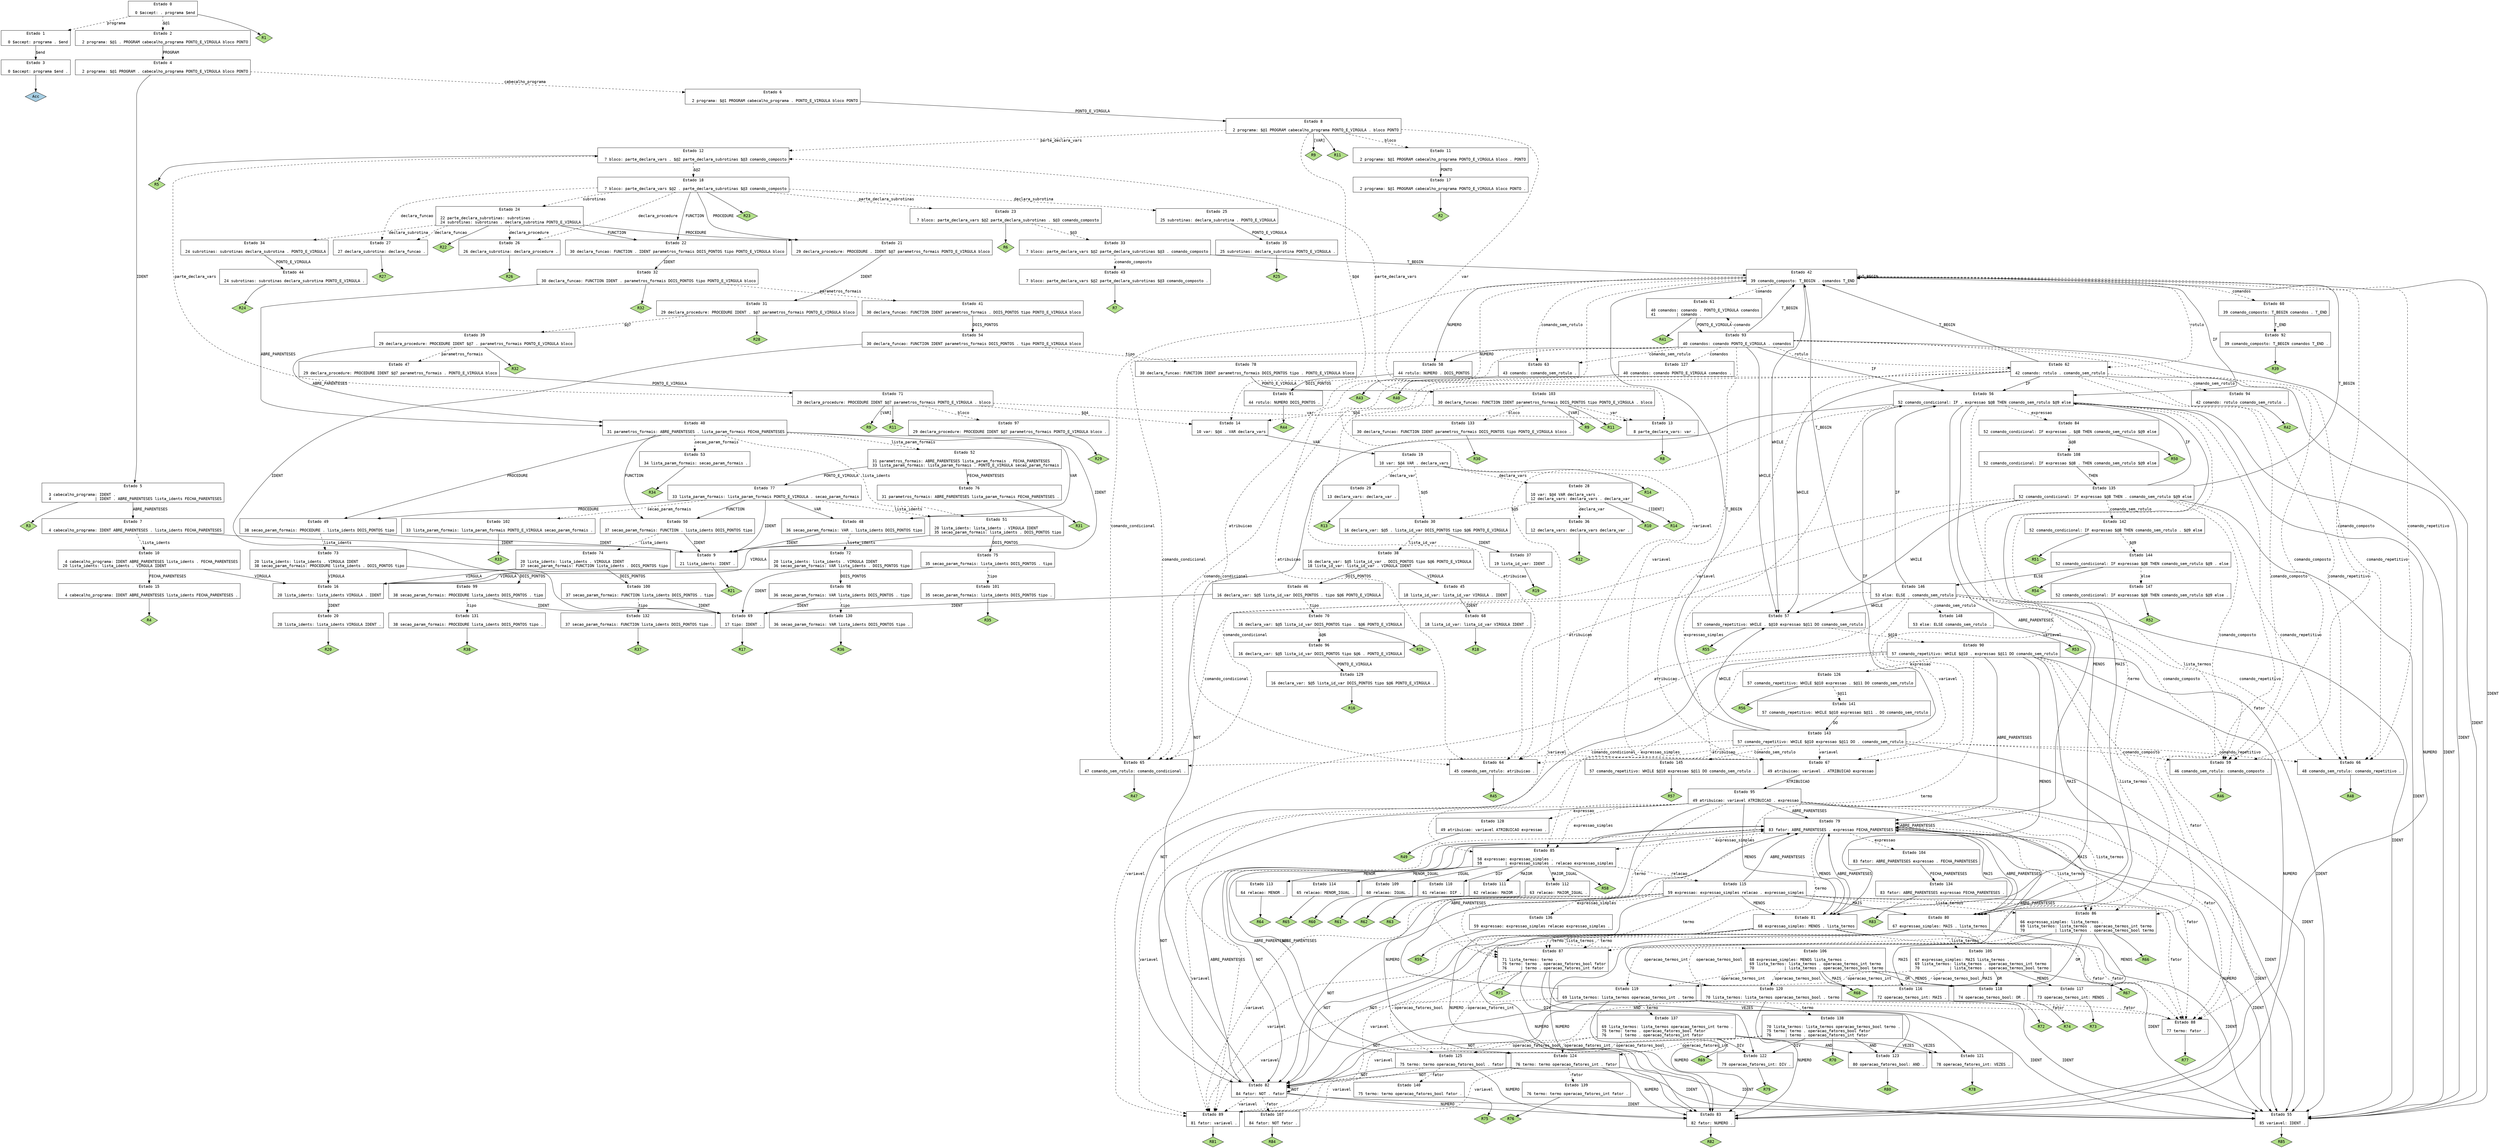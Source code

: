 // Gerado por GNU Bison 3.5.1.
// Relate erros para <bug-bison@gnu.org>.
// Site: <https://www.gnu.org/software/bison/>.

digraph "compilador.y"
{
  node [fontname = courier, shape = box, colorscheme = paired6]
  edge [fontname = courier]

  0 [label="Estado 0\n\l  0 $accept: . programa $end\l"]
  0 -> 1 [style=dashed label="programa"]
  0 -> 2 [style=dashed label="$@1"]
  0 -> "0R1" [style=solid]
 "0R1" [label="R1", fillcolor=3, shape=diamond, style=filled]
  1 [label="Estado 1\n\l  0 $accept: programa . $end\l"]
  1 -> 3 [style=solid label="$end"]
  2 [label="Estado 2\n\l  2 programa: $@1 . PROGRAM cabecalho_programa PONTO_E_VIRGULA bloco PONTO\l"]
  2 -> 4 [style=solid label="PROGRAM"]
  3 [label="Estado 3\n\l  0 $accept: programa $end .\l"]
  3 -> "3R0" [style=solid]
 "3R0" [label="Acc", fillcolor=1, shape=diamond, style=filled]
  4 [label="Estado 4\n\l  2 programa: $@1 PROGRAM . cabecalho_programa PONTO_E_VIRGULA bloco PONTO\l"]
  4 -> 5 [style=solid label="IDENT"]
  4 -> 6 [style=dashed label="cabecalho_programa"]
  5 [label="Estado 5\n\l  3 cabecalho_programa: IDENT .\l  4                   | IDENT . ABRE_PARENTESES lista_idents FECHA_PARENTESES\l"]
  5 -> 7 [style=solid label="ABRE_PARENTESES"]
  5 -> "5R3" [style=solid]
 "5R3" [label="R3", fillcolor=3, shape=diamond, style=filled]
  6 [label="Estado 6\n\l  2 programa: $@1 PROGRAM cabecalho_programa . PONTO_E_VIRGULA bloco PONTO\l"]
  6 -> 8 [style=solid label="PONTO_E_VIRGULA"]
  7 [label="Estado 7\n\l  4 cabecalho_programa: IDENT ABRE_PARENTESES . lista_idents FECHA_PARENTESES\l"]
  7 -> 9 [style=solid label="IDENT"]
  7 -> 10 [style=dashed label="lista_idents"]
  8 [label="Estado 8\n\l  2 programa: $@1 PROGRAM cabecalho_programa PONTO_E_VIRGULA . bloco PONTO\l"]
  8 -> 11 [style=dashed label="bloco"]
  8 -> 12 [style=dashed label="parte_declara_vars"]
  8 -> 13 [style=dashed label="var"]
  8 -> 14 [style=dashed label="$@4"]
  8 -> "8R9" [label="[VAR]", style=solid]
 "8R9" [label="R9", fillcolor=3, shape=diamond, style=filled]
  8 -> "8R11" [style=solid]
 "8R11" [label="R11", fillcolor=3, shape=diamond, style=filled]
  9 [label="Estado 9\n\l 21 lista_idents: IDENT .\l"]
  9 -> "9R21" [style=solid]
 "9R21" [label="R21", fillcolor=3, shape=diamond, style=filled]
  10 [label="Estado 10\n\l  4 cabecalho_programa: IDENT ABRE_PARENTESES lista_idents . FECHA_PARENTESES\l 20 lista_idents: lista_idents . VIRGULA IDENT\l"]
  10 -> 15 [style=solid label="FECHA_PARENTESES"]
  10 -> 16 [style=solid label="VIRGULA"]
  11 [label="Estado 11\n\l  2 programa: $@1 PROGRAM cabecalho_programa PONTO_E_VIRGULA bloco . PONTO\l"]
  11 -> 17 [style=solid label="PONTO"]
  12 [label="Estado 12\n\l  7 bloco: parte_declara_vars . $@2 parte_declara_subrotinas $@3 comando_composto\l"]
  12 -> 18 [style=dashed label="$@2"]
  12 -> "12R5" [style=solid]
 "12R5" [label="R5", fillcolor=3, shape=diamond, style=filled]
  13 [label="Estado 13\n\l  8 parte_declara_vars: var .\l"]
  13 -> "13R8" [style=solid]
 "13R8" [label="R8", fillcolor=3, shape=diamond, style=filled]
  14 [label="Estado 14\n\l 10 var: $@4 . VAR declara_vars\l"]
  14 -> 19 [style=solid label="VAR"]
  15 [label="Estado 15\n\l  4 cabecalho_programa: IDENT ABRE_PARENTESES lista_idents FECHA_PARENTESES .\l"]
  15 -> "15R4" [style=solid]
 "15R4" [label="R4", fillcolor=3, shape=diamond, style=filled]
  16 [label="Estado 16\n\l 20 lista_idents: lista_idents VIRGULA . IDENT\l"]
  16 -> 20 [style=solid label="IDENT"]
  17 [label="Estado 17\n\l  2 programa: $@1 PROGRAM cabecalho_programa PONTO_E_VIRGULA bloco PONTO .\l"]
  17 -> "17R2" [style=solid]
 "17R2" [label="R2", fillcolor=3, shape=diamond, style=filled]
  18 [label="Estado 18\n\l  7 bloco: parte_declara_vars $@2 . parte_declara_subrotinas $@3 comando_composto\l"]
  18 -> 21 [style=solid label="PROCEDURE"]
  18 -> 22 [style=solid label="FUNCTION"]
  18 -> 23 [style=dashed label="parte_declara_subrotinas"]
  18 -> 24 [style=dashed label="subrotinas"]
  18 -> 25 [style=dashed label="declara_subrotina"]
  18 -> 26 [style=dashed label="declara_procedure"]
  18 -> 27 [style=dashed label="declara_funcao"]
  18 -> "18R23" [style=solid]
 "18R23" [label="R23", fillcolor=3, shape=diamond, style=filled]
  19 [label="Estado 19\n\l 10 var: $@4 VAR . declara_vars\l"]
  19 -> 28 [style=dashed label="declara_vars"]
  19 -> 29 [style=dashed label="declara_var"]
  19 -> 30 [style=dashed label="$@5"]
  19 -> "19R14" [style=solid]
 "19R14" [label="R14", fillcolor=3, shape=diamond, style=filled]
  20 [label="Estado 20\n\l 20 lista_idents: lista_idents VIRGULA IDENT .\l"]
  20 -> "20R20" [style=solid]
 "20R20" [label="R20", fillcolor=3, shape=diamond, style=filled]
  21 [label="Estado 21\n\l 29 declara_procedure: PROCEDURE . IDENT $@7 parametros_formais PONTO_E_VIRGULA bloco\l"]
  21 -> 31 [style=solid label="IDENT"]
  22 [label="Estado 22\n\l 30 declara_funcao: FUNCTION . IDENT parametros_formais DOIS_PONTOS tipo PONTO_E_VIRGULA bloco\l"]
  22 -> 32 [style=solid label="IDENT"]
  23 [label="Estado 23\n\l  7 bloco: parte_declara_vars $@2 parte_declara_subrotinas . $@3 comando_composto\l"]
  23 -> 33 [style=dashed label="$@3"]
  23 -> "23R6" [style=solid]
 "23R6" [label="R6", fillcolor=3, shape=diamond, style=filled]
  24 [label="Estado 24\n\l 22 parte_declara_subrotinas: subrotinas .\l 24 subrotinas: subrotinas . declara_subrotina PONTO_E_VIRGULA\l"]
  24 -> 21 [style=solid label="PROCEDURE"]
  24 -> 22 [style=solid label="FUNCTION"]
  24 -> 34 [style=dashed label="declara_subrotina"]
  24 -> 26 [style=dashed label="declara_procedure"]
  24 -> 27 [style=dashed label="declara_funcao"]
  24 -> "24R22" [style=solid]
 "24R22" [label="R22", fillcolor=3, shape=diamond, style=filled]
  25 [label="Estado 25\n\l 25 subrotinas: declara_subrotina . PONTO_E_VIRGULA\l"]
  25 -> 35 [style=solid label="PONTO_E_VIRGULA"]
  26 [label="Estado 26\n\l 26 declara_subrotina: declara_procedure .\l"]
  26 -> "26R26" [style=solid]
 "26R26" [label="R26", fillcolor=3, shape=diamond, style=filled]
  27 [label="Estado 27\n\l 27 declara_subrotina: declara_funcao .\l"]
  27 -> "27R27" [style=solid]
 "27R27" [label="R27", fillcolor=3, shape=diamond, style=filled]
  28 [label="Estado 28\n\l 10 var: $@4 VAR declara_vars .\l 12 declara_vars: declara_vars . declara_var\l"]
  28 -> 36 [style=dashed label="declara_var"]
  28 -> 30 [style=dashed label="$@5"]
  28 -> "28R10" [style=solid]
 "28R10" [label="R10", fillcolor=3, shape=diamond, style=filled]
  28 -> "28R14" [label="[IDENT]", style=solid]
 "28R14" [label="R14", fillcolor=3, shape=diamond, style=filled]
  29 [label="Estado 29\n\l 13 declara_vars: declara_var .\l"]
  29 -> "29R13" [style=solid]
 "29R13" [label="R13", fillcolor=3, shape=diamond, style=filled]
  30 [label="Estado 30\n\l 16 declara_var: $@5 . lista_id_var DOIS_PONTOS tipo $@6 PONTO_E_VIRGULA\l"]
  30 -> 37 [style=solid label="IDENT"]
  30 -> 38 [style=dashed label="lista_id_var"]
  31 [label="Estado 31\n\l 29 declara_procedure: PROCEDURE IDENT . $@7 parametros_formais PONTO_E_VIRGULA bloco\l"]
  31 -> 39 [style=dashed label="$@7"]
  31 -> "31R28" [style=solid]
 "31R28" [label="R28", fillcolor=3, shape=diamond, style=filled]
  32 [label="Estado 32\n\l 30 declara_funcao: FUNCTION IDENT . parametros_formais DOIS_PONTOS tipo PONTO_E_VIRGULA bloco\l"]
  32 -> 40 [style=solid label="ABRE_PARENTESES"]
  32 -> 41 [style=dashed label="parametros_formais"]
  32 -> "32R32" [style=solid]
 "32R32" [label="R32", fillcolor=3, shape=diamond, style=filled]
  33 [label="Estado 33\n\l  7 bloco: parte_declara_vars $@2 parte_declara_subrotinas $@3 . comando_composto\l"]
  33 -> 42 [style=solid label="T_BEGIN"]
  33 -> 43 [style=dashed label="comando_composto"]
  34 [label="Estado 34\n\l 24 subrotinas: subrotinas declara_subrotina . PONTO_E_VIRGULA\l"]
  34 -> 44 [style=solid label="PONTO_E_VIRGULA"]
  35 [label="Estado 35\n\l 25 subrotinas: declara_subrotina PONTO_E_VIRGULA .\l"]
  35 -> "35R25" [style=solid]
 "35R25" [label="R25", fillcolor=3, shape=diamond, style=filled]
  36 [label="Estado 36\n\l 12 declara_vars: declara_vars declara_var .\l"]
  36 -> "36R12" [style=solid]
 "36R12" [label="R12", fillcolor=3, shape=diamond, style=filled]
  37 [label="Estado 37\n\l 19 lista_id_var: IDENT .\l"]
  37 -> "37R19" [style=solid]
 "37R19" [label="R19", fillcolor=3, shape=diamond, style=filled]
  38 [label="Estado 38\n\l 16 declara_var: $@5 lista_id_var . DOIS_PONTOS tipo $@6 PONTO_E_VIRGULA\l 18 lista_id_var: lista_id_var . VIRGULA IDENT\l"]
  38 -> 45 [style=solid label="VIRGULA"]
  38 -> 46 [style=solid label="DOIS_PONTOS"]
  39 [label="Estado 39\n\l 29 declara_procedure: PROCEDURE IDENT $@7 . parametros_formais PONTO_E_VIRGULA bloco\l"]
  39 -> 40 [style=solid label="ABRE_PARENTESES"]
  39 -> 47 [style=dashed label="parametros_formais"]
  39 -> "39R32" [style=solid]
 "39R32" [label="R32", fillcolor=3, shape=diamond, style=filled]
  40 [label="Estado 40\n\l 31 parametros_formais: ABRE_PARENTESES . lista_param_formais FECHA_PARENTESES\l"]
  40 -> 48 [style=solid label="VAR"]
  40 -> 9 [style=solid label="IDENT"]
  40 -> 49 [style=solid label="PROCEDURE"]
  40 -> 50 [style=solid label="FUNCTION"]
  40 -> 51 [style=dashed label="lista_idents"]
  40 -> 52 [style=dashed label="lista_param_formais"]
  40 -> 53 [style=dashed label="secao_param_formais"]
  41 [label="Estado 41\n\l 30 declara_funcao: FUNCTION IDENT parametros_formais . DOIS_PONTOS tipo PONTO_E_VIRGULA bloco\l"]
  41 -> 54 [style=solid label="DOIS_PONTOS"]
  42 [label="Estado 42\n\l 39 comando_composto: T_BEGIN . comandos T_END\l"]
  42 -> 42 [style=solid label="T_BEGIN"]
  42 -> 55 [style=solid label="IDENT"]
  42 -> 56 [style=solid label="IF"]
  42 -> 57 [style=solid label="WHILE"]
  42 -> 58 [style=solid label="NUMERO"]
  42 -> 59 [style=dashed label="comando_composto"]
  42 -> 60 [style=dashed label="comandos"]
  42 -> 61 [style=dashed label="comando"]
  42 -> 62 [style=dashed label="rotulo"]
  42 -> 63 [style=dashed label="comando_sem_rotulo"]
  42 -> 64 [style=dashed label="atribuicao"]
  42 -> 65 [style=dashed label="comando_condicional"]
  42 -> 66 [style=dashed label="comando_repetitivo"]
  42 -> 67 [style=dashed label="variavel"]
  43 [label="Estado 43\n\l  7 bloco: parte_declara_vars $@2 parte_declara_subrotinas $@3 comando_composto .\l"]
  43 -> "43R7" [style=solid]
 "43R7" [label="R7", fillcolor=3, shape=diamond, style=filled]
  44 [label="Estado 44\n\l 24 subrotinas: subrotinas declara_subrotina PONTO_E_VIRGULA .\l"]
  44 -> "44R24" [style=solid]
 "44R24" [label="R24", fillcolor=3, shape=diamond, style=filled]
  45 [label="Estado 45\n\l 18 lista_id_var: lista_id_var VIRGULA . IDENT\l"]
  45 -> 68 [style=solid label="IDENT"]
  46 [label="Estado 46\n\l 16 declara_var: $@5 lista_id_var DOIS_PONTOS . tipo $@6 PONTO_E_VIRGULA\l"]
  46 -> 69 [style=solid label="IDENT"]
  46 -> 70 [style=dashed label="tipo"]
  47 [label="Estado 47\n\l 29 declara_procedure: PROCEDURE IDENT $@7 parametros_formais . PONTO_E_VIRGULA bloco\l"]
  47 -> 71 [style=solid label="PONTO_E_VIRGULA"]
  48 [label="Estado 48\n\l 36 secao_param_formais: VAR . lista_idents DOIS_PONTOS tipo\l"]
  48 -> 9 [style=solid label="IDENT"]
  48 -> 72 [style=dashed label="lista_idents"]
  49 [label="Estado 49\n\l 38 secao_param_formais: PROCEDURE . lista_idents DOIS_PONTOS tipo\l"]
  49 -> 9 [style=solid label="IDENT"]
  49 -> 73 [style=dashed label="lista_idents"]
  50 [label="Estado 50\n\l 37 secao_param_formais: FUNCTION . lista_idents DOIS_PONTOS tipo\l"]
  50 -> 9 [style=solid label="IDENT"]
  50 -> 74 [style=dashed label="lista_idents"]
  51 [label="Estado 51\n\l 20 lista_idents: lista_idents . VIRGULA IDENT\l 35 secao_param_formais: lista_idents . DOIS_PONTOS tipo\l"]
  51 -> 16 [style=solid label="VIRGULA"]
  51 -> 75 [style=solid label="DOIS_PONTOS"]
  52 [label="Estado 52\n\l 31 parametros_formais: ABRE_PARENTESES lista_param_formais . FECHA_PARENTESES\l 33 lista_param_formais: lista_param_formais . PONTO_E_VIRGULA secao_param_formais\l"]
  52 -> 76 [style=solid label="FECHA_PARENTESES"]
  52 -> 77 [style=solid label="PONTO_E_VIRGULA"]
  53 [label="Estado 53\n\l 34 lista_param_formais: secao_param_formais .\l"]
  53 -> "53R34" [style=solid]
 "53R34" [label="R34", fillcolor=3, shape=diamond, style=filled]
  54 [label="Estado 54\n\l 30 declara_funcao: FUNCTION IDENT parametros_formais DOIS_PONTOS . tipo PONTO_E_VIRGULA bloco\l"]
  54 -> 69 [style=solid label="IDENT"]
  54 -> 78 [style=dashed label="tipo"]
  55 [label="Estado 55\n\l 85 variavel: IDENT .\l"]
  55 -> "55R85" [style=solid]
 "55R85" [label="R85", fillcolor=3, shape=diamond, style=filled]
  56 [label="Estado 56\n\l 52 comando_condicional: IF . expressao $@8 THEN comando_sem_rotulo $@9 else\l"]
  56 -> 79 [style=solid label="ABRE_PARENTESES"]
  56 -> 55 [style=solid label="IDENT"]
  56 -> 80 [style=solid label="MAIS"]
  56 -> 81 [style=solid label="MENOS"]
  56 -> 82 [style=solid label="NOT"]
  56 -> 83 [style=solid label="NUMERO"]
  56 -> 84 [style=dashed label="expressao"]
  56 -> 85 [style=dashed label="expressao_simples"]
  56 -> 86 [style=dashed label="lista_termos"]
  56 -> 87 [style=dashed label="termo"]
  56 -> 88 [style=dashed label="fator"]
  56 -> 89 [style=dashed label="variavel"]
  57 [label="Estado 57\n\l 57 comando_repetitivo: WHILE . $@10 expressao $@11 DO comando_sem_rotulo\l"]
  57 -> 90 [style=dashed label="$@10"]
  57 -> "57R55" [style=solid]
 "57R55" [label="R55", fillcolor=3, shape=diamond, style=filled]
  58 [label="Estado 58\n\l 44 rotulo: NUMERO . DOIS_PONTOS\l"]
  58 -> 91 [style=solid label="DOIS_PONTOS"]
  59 [label="Estado 59\n\l 46 comando_sem_rotulo: comando_composto .\l"]
  59 -> "59R46" [style=solid]
 "59R46" [label="R46", fillcolor=3, shape=diamond, style=filled]
  60 [label="Estado 60\n\l 39 comando_composto: T_BEGIN comandos . T_END\l"]
  60 -> 92 [style=solid label="T_END"]
  61 [label="Estado 61\n\l 40 comandos: comando . PONTO_E_VIRGULA comandos\l 41         | comando .\l"]
  61 -> 93 [style=solid label="PONTO_E_VIRGULA"]
  61 -> "61R41" [style=solid]
 "61R41" [label="R41", fillcolor=3, shape=diamond, style=filled]
  62 [label="Estado 62\n\l 42 comando: rotulo . comando_sem_rotulo\l"]
  62 -> 42 [style=solid label="T_BEGIN"]
  62 -> 55 [style=solid label="IDENT"]
  62 -> 56 [style=solid label="IF"]
  62 -> 57 [style=solid label="WHILE"]
  62 -> 59 [style=dashed label="comando_composto"]
  62 -> 94 [style=dashed label="comando_sem_rotulo"]
  62 -> 64 [style=dashed label="atribuicao"]
  62 -> 65 [style=dashed label="comando_condicional"]
  62 -> 66 [style=dashed label="comando_repetitivo"]
  62 -> 67 [style=dashed label="variavel"]
  63 [label="Estado 63\n\l 43 comando: comando_sem_rotulo .\l"]
  63 -> "63R43" [style=solid]
 "63R43" [label="R43", fillcolor=3, shape=diamond, style=filled]
  64 [label="Estado 64\n\l 45 comando_sem_rotulo: atribuicao .\l"]
  64 -> "64R45" [style=solid]
 "64R45" [label="R45", fillcolor=3, shape=diamond, style=filled]
  65 [label="Estado 65\n\l 47 comando_sem_rotulo: comando_condicional .\l"]
  65 -> "65R47" [style=solid]
 "65R47" [label="R47", fillcolor=3, shape=diamond, style=filled]
  66 [label="Estado 66\n\l 48 comando_sem_rotulo: comando_repetitivo .\l"]
  66 -> "66R48" [style=solid]
 "66R48" [label="R48", fillcolor=3, shape=diamond, style=filled]
  67 [label="Estado 67\n\l 49 atribuicao: variavel . ATRIBUICAO expressao\l"]
  67 -> 95 [style=solid label="ATRIBUICAO"]
  68 [label="Estado 68\n\l 18 lista_id_var: lista_id_var VIRGULA IDENT .\l"]
  68 -> "68R18" [style=solid]
 "68R18" [label="R18", fillcolor=3, shape=diamond, style=filled]
  69 [label="Estado 69\n\l 17 tipo: IDENT .\l"]
  69 -> "69R17" [style=solid]
 "69R17" [label="R17", fillcolor=3, shape=diamond, style=filled]
  70 [label="Estado 70\n\l 16 declara_var: $@5 lista_id_var DOIS_PONTOS tipo . $@6 PONTO_E_VIRGULA\l"]
  70 -> 96 [style=dashed label="$@6"]
  70 -> "70R15" [style=solid]
 "70R15" [label="R15", fillcolor=3, shape=diamond, style=filled]
  71 [label="Estado 71\n\l 29 declara_procedure: PROCEDURE IDENT $@7 parametros_formais PONTO_E_VIRGULA . bloco\l"]
  71 -> 97 [style=dashed label="bloco"]
  71 -> 12 [style=dashed label="parte_declara_vars"]
  71 -> 13 [style=dashed label="var"]
  71 -> 14 [style=dashed label="$@4"]
  71 -> "71R9" [label="[VAR]", style=solid]
 "71R9" [label="R9", fillcolor=3, shape=diamond, style=filled]
  71 -> "71R11" [style=solid]
 "71R11" [label="R11", fillcolor=3, shape=diamond, style=filled]
  72 [label="Estado 72\n\l 20 lista_idents: lista_idents . VIRGULA IDENT\l 36 secao_param_formais: VAR lista_idents . DOIS_PONTOS tipo\l"]
  72 -> 16 [style=solid label="VIRGULA"]
  72 -> 98 [style=solid label="DOIS_PONTOS"]
  73 [label="Estado 73\n\l 20 lista_idents: lista_idents . VIRGULA IDENT\l 38 secao_param_formais: PROCEDURE lista_idents . DOIS_PONTOS tipo\l"]
  73 -> 16 [style=solid label="VIRGULA"]
  73 -> 99 [style=solid label="DOIS_PONTOS"]
  74 [label="Estado 74\n\l 20 lista_idents: lista_idents . VIRGULA IDENT\l 37 secao_param_formais: FUNCTION lista_idents . DOIS_PONTOS tipo\l"]
  74 -> 16 [style=solid label="VIRGULA"]
  74 -> 100 [style=solid label="DOIS_PONTOS"]
  75 [label="Estado 75\n\l 35 secao_param_formais: lista_idents DOIS_PONTOS . tipo\l"]
  75 -> 69 [style=solid label="IDENT"]
  75 -> 101 [style=dashed label="tipo"]
  76 [label="Estado 76\n\l 31 parametros_formais: ABRE_PARENTESES lista_param_formais FECHA_PARENTESES .\l"]
  76 -> "76R31" [style=solid]
 "76R31" [label="R31", fillcolor=3, shape=diamond, style=filled]
  77 [label="Estado 77\n\l 33 lista_param_formais: lista_param_formais PONTO_E_VIRGULA . secao_param_formais\l"]
  77 -> 48 [style=solid label="VAR"]
  77 -> 9 [style=solid label="IDENT"]
  77 -> 49 [style=solid label="PROCEDURE"]
  77 -> 50 [style=solid label="FUNCTION"]
  77 -> 51 [style=dashed label="lista_idents"]
  77 -> 102 [style=dashed label="secao_param_formais"]
  78 [label="Estado 78\n\l 30 declara_funcao: FUNCTION IDENT parametros_formais DOIS_PONTOS tipo . PONTO_E_VIRGULA bloco\l"]
  78 -> 103 [style=solid label="PONTO_E_VIRGULA"]
  79 [label="Estado 79\n\l 83 fator: ABRE_PARENTESES . expressao FECHA_PARENTESES\l"]
  79 -> 79 [style=solid label="ABRE_PARENTESES"]
  79 -> 55 [style=solid label="IDENT"]
  79 -> 80 [style=solid label="MAIS"]
  79 -> 81 [style=solid label="MENOS"]
  79 -> 82 [style=solid label="NOT"]
  79 -> 83 [style=solid label="NUMERO"]
  79 -> 104 [style=dashed label="expressao"]
  79 -> 85 [style=dashed label="expressao_simples"]
  79 -> 86 [style=dashed label="lista_termos"]
  79 -> 87 [style=dashed label="termo"]
  79 -> 88 [style=dashed label="fator"]
  79 -> 89 [style=dashed label="variavel"]
  80 [label="Estado 80\n\l 67 expressao_simples: MAIS . lista_termos\l"]
  80 -> 79 [style=solid label="ABRE_PARENTESES"]
  80 -> 55 [style=solid label="IDENT"]
  80 -> 82 [style=solid label="NOT"]
  80 -> 83 [style=solid label="NUMERO"]
  80 -> 105 [style=dashed label="lista_termos"]
  80 -> 87 [style=dashed label="termo"]
  80 -> 88 [style=dashed label="fator"]
  80 -> 89 [style=dashed label="variavel"]
  81 [label="Estado 81\n\l 68 expressao_simples: MENOS . lista_termos\l"]
  81 -> 79 [style=solid label="ABRE_PARENTESES"]
  81 -> 55 [style=solid label="IDENT"]
  81 -> 82 [style=solid label="NOT"]
  81 -> 83 [style=solid label="NUMERO"]
  81 -> 106 [style=dashed label="lista_termos"]
  81 -> 87 [style=dashed label="termo"]
  81 -> 88 [style=dashed label="fator"]
  81 -> 89 [style=dashed label="variavel"]
  82 [label="Estado 82\n\l 84 fator: NOT . fator\l"]
  82 -> 79 [style=solid label="ABRE_PARENTESES"]
  82 -> 55 [style=solid label="IDENT"]
  82 -> 82 [style=solid label="NOT"]
  82 -> 83 [style=solid label="NUMERO"]
  82 -> 107 [style=dashed label="fator"]
  82 -> 89 [style=dashed label="variavel"]
  83 [label="Estado 83\n\l 82 fator: NUMERO .\l"]
  83 -> "83R82" [style=solid]
 "83R82" [label="R82", fillcolor=3, shape=diamond, style=filled]
  84 [label="Estado 84\n\l 52 comando_condicional: IF expressao . $@8 THEN comando_sem_rotulo $@9 else\l"]
  84 -> 108 [style=dashed label="$@8"]
  84 -> "84R50" [style=solid]
 "84R50" [label="R50", fillcolor=3, shape=diamond, style=filled]
  85 [label="Estado 85\n\l 58 expressao: expressao_simples .\l 59          | expressao_simples . relacao expressao_simples\l"]
  85 -> 109 [style=solid label="IGUAL"]
  85 -> 110 [style=solid label="DIF"]
  85 -> 111 [style=solid label="MAIOR"]
  85 -> 112 [style=solid label="MAIOR_IGUAL"]
  85 -> 113 [style=solid label="MENOR"]
  85 -> 114 [style=solid label="MENOR_IGUAL"]
  85 -> 115 [style=dashed label="relacao"]
  85 -> "85R58" [style=solid]
 "85R58" [label="R58", fillcolor=3, shape=diamond, style=filled]
  86 [label="Estado 86\n\l 66 expressao_simples: lista_termos .\l 69 lista_termos: lista_termos . operacao_termos_int termo\l 70             | lista_termos . operacao_termos_bool termo\l"]
  86 -> 116 [style=solid label="MAIS"]
  86 -> 117 [style=solid label="MENOS"]
  86 -> 118 [style=solid label="OR"]
  86 -> 119 [style=dashed label="operacao_termos_int"]
  86 -> 120 [style=dashed label="operacao_termos_bool"]
  86 -> "86R66" [style=solid]
 "86R66" [label="R66", fillcolor=3, shape=diamond, style=filled]
  87 [label="Estado 87\n\l 71 lista_termos: termo .\l 75 termo: termo . operacao_fatores_bool fator\l 76      | termo . operacao_fatores_int fator\l"]
  87 -> 121 [style=solid label="VEZES"]
  87 -> 122 [style=solid label="DIV"]
  87 -> 123 [style=solid label="AND"]
  87 -> 124 [style=dashed label="operacao_fatores_int"]
  87 -> 125 [style=dashed label="operacao_fatores_bool"]
  87 -> "87R71" [style=solid]
 "87R71" [label="R71", fillcolor=3, shape=diamond, style=filled]
  88 [label="Estado 88\n\l 77 termo: fator .\l"]
  88 -> "88R77" [style=solid]
 "88R77" [label="R77", fillcolor=3, shape=diamond, style=filled]
  89 [label="Estado 89\n\l 81 fator: variavel .\l"]
  89 -> "89R81" [style=solid]
 "89R81" [label="R81", fillcolor=3, shape=diamond, style=filled]
  90 [label="Estado 90\n\l 57 comando_repetitivo: WHILE $@10 . expressao $@11 DO comando_sem_rotulo\l"]
  90 -> 79 [style=solid label="ABRE_PARENTESES"]
  90 -> 55 [style=solid label="IDENT"]
  90 -> 80 [style=solid label="MAIS"]
  90 -> 81 [style=solid label="MENOS"]
  90 -> 82 [style=solid label="NOT"]
  90 -> 83 [style=solid label="NUMERO"]
  90 -> 126 [style=dashed label="expressao"]
  90 -> 85 [style=dashed label="expressao_simples"]
  90 -> 86 [style=dashed label="lista_termos"]
  90 -> 87 [style=dashed label="termo"]
  90 -> 88 [style=dashed label="fator"]
  90 -> 89 [style=dashed label="variavel"]
  91 [label="Estado 91\n\l 44 rotulo: NUMERO DOIS_PONTOS .\l"]
  91 -> "91R44" [style=solid]
 "91R44" [label="R44", fillcolor=3, shape=diamond, style=filled]
  92 [label="Estado 92\n\l 39 comando_composto: T_BEGIN comandos T_END .\l"]
  92 -> "92R39" [style=solid]
 "92R39" [label="R39", fillcolor=3, shape=diamond, style=filled]
  93 [label="Estado 93\n\l 40 comandos: comando PONTO_E_VIRGULA . comandos\l"]
  93 -> 42 [style=solid label="T_BEGIN"]
  93 -> 55 [style=solid label="IDENT"]
  93 -> 56 [style=solid label="IF"]
  93 -> 57 [style=solid label="WHILE"]
  93 -> 58 [style=solid label="NUMERO"]
  93 -> 59 [style=dashed label="comando_composto"]
  93 -> 127 [style=dashed label="comandos"]
  93 -> 61 [style=dashed label="comando"]
  93 -> 62 [style=dashed label="rotulo"]
  93 -> 63 [style=dashed label="comando_sem_rotulo"]
  93 -> 64 [style=dashed label="atribuicao"]
  93 -> 65 [style=dashed label="comando_condicional"]
  93 -> 66 [style=dashed label="comando_repetitivo"]
  93 -> 67 [style=dashed label="variavel"]
  94 [label="Estado 94\n\l 42 comando: rotulo comando_sem_rotulo .\l"]
  94 -> "94R42" [style=solid]
 "94R42" [label="R42", fillcolor=3, shape=diamond, style=filled]
  95 [label="Estado 95\n\l 49 atribuicao: variavel ATRIBUICAO . expressao\l"]
  95 -> 79 [style=solid label="ABRE_PARENTESES"]
  95 -> 55 [style=solid label="IDENT"]
  95 -> 80 [style=solid label="MAIS"]
  95 -> 81 [style=solid label="MENOS"]
  95 -> 82 [style=solid label="NOT"]
  95 -> 83 [style=solid label="NUMERO"]
  95 -> 128 [style=dashed label="expressao"]
  95 -> 85 [style=dashed label="expressao_simples"]
  95 -> 86 [style=dashed label="lista_termos"]
  95 -> 87 [style=dashed label="termo"]
  95 -> 88 [style=dashed label="fator"]
  95 -> 89 [style=dashed label="variavel"]
  96 [label="Estado 96\n\l 16 declara_var: $@5 lista_id_var DOIS_PONTOS tipo $@6 . PONTO_E_VIRGULA\l"]
  96 -> 129 [style=solid label="PONTO_E_VIRGULA"]
  97 [label="Estado 97\n\l 29 declara_procedure: PROCEDURE IDENT $@7 parametros_formais PONTO_E_VIRGULA bloco .\l"]
  97 -> "97R29" [style=solid]
 "97R29" [label="R29", fillcolor=3, shape=diamond, style=filled]
  98 [label="Estado 98\n\l 36 secao_param_formais: VAR lista_idents DOIS_PONTOS . tipo\l"]
  98 -> 69 [style=solid label="IDENT"]
  98 -> 130 [style=dashed label="tipo"]
  99 [label="Estado 99\n\l 38 secao_param_formais: PROCEDURE lista_idents DOIS_PONTOS . tipo\l"]
  99 -> 69 [style=solid label="IDENT"]
  99 -> 131 [style=dashed label="tipo"]
  100 [label="Estado 100\n\l 37 secao_param_formais: FUNCTION lista_idents DOIS_PONTOS . tipo\l"]
  100 -> 69 [style=solid label="IDENT"]
  100 -> 132 [style=dashed label="tipo"]
  101 [label="Estado 101\n\l 35 secao_param_formais: lista_idents DOIS_PONTOS tipo .\l"]
  101 -> "101R35" [style=solid]
 "101R35" [label="R35", fillcolor=3, shape=diamond, style=filled]
  102 [label="Estado 102\n\l 33 lista_param_formais: lista_param_formais PONTO_E_VIRGULA secao_param_formais .\l"]
  102 -> "102R33" [style=solid]
 "102R33" [label="R33", fillcolor=3, shape=diamond, style=filled]
  103 [label="Estado 103\n\l 30 declara_funcao: FUNCTION IDENT parametros_formais DOIS_PONTOS tipo PONTO_E_VIRGULA . bloco\l"]
  103 -> 133 [style=dashed label="bloco"]
  103 -> 12 [style=dashed label="parte_declara_vars"]
  103 -> 13 [style=dashed label="var"]
  103 -> 14 [style=dashed label="$@4"]
  103 -> "103R9" [label="[VAR]", style=solid]
 "103R9" [label="R9", fillcolor=3, shape=diamond, style=filled]
  103 -> "103R11" [style=solid]
 "103R11" [label="R11", fillcolor=3, shape=diamond, style=filled]
  104 [label="Estado 104\n\l 83 fator: ABRE_PARENTESES expressao . FECHA_PARENTESES\l"]
  104 -> 134 [style=solid label="FECHA_PARENTESES"]
  105 [label="Estado 105\n\l 67 expressao_simples: MAIS lista_termos .\l 69 lista_termos: lista_termos . operacao_termos_int termo\l 70             | lista_termos . operacao_termos_bool termo\l"]
  105 -> 116 [style=solid label="MAIS"]
  105 -> 117 [style=solid label="MENOS"]
  105 -> 118 [style=solid label="OR"]
  105 -> 119 [style=dashed label="operacao_termos_int"]
  105 -> 120 [style=dashed label="operacao_termos_bool"]
  105 -> "105R67" [style=solid]
 "105R67" [label="R67", fillcolor=3, shape=diamond, style=filled]
  106 [label="Estado 106\n\l 68 expressao_simples: MENOS lista_termos .\l 69 lista_termos: lista_termos . operacao_termos_int termo\l 70             | lista_termos . operacao_termos_bool termo\l"]
  106 -> 116 [style=solid label="MAIS"]
  106 -> 117 [style=solid label="MENOS"]
  106 -> 118 [style=solid label="OR"]
  106 -> 119 [style=dashed label="operacao_termos_int"]
  106 -> 120 [style=dashed label="operacao_termos_bool"]
  106 -> "106R68" [style=solid]
 "106R68" [label="R68", fillcolor=3, shape=diamond, style=filled]
  107 [label="Estado 107\n\l 84 fator: NOT fator .\l"]
  107 -> "107R84" [style=solid]
 "107R84" [label="R84", fillcolor=3, shape=diamond, style=filled]
  108 [label="Estado 108\n\l 52 comando_condicional: IF expressao $@8 . THEN comando_sem_rotulo $@9 else\l"]
  108 -> 135 [style=solid label="THEN"]
  109 [label="Estado 109\n\l 60 relacao: IGUAL .\l"]
  109 -> "109R60" [style=solid]
 "109R60" [label="R60", fillcolor=3, shape=diamond, style=filled]
  110 [label="Estado 110\n\l 61 relacao: DIF .\l"]
  110 -> "110R61" [style=solid]
 "110R61" [label="R61", fillcolor=3, shape=diamond, style=filled]
  111 [label="Estado 111\n\l 62 relacao: MAIOR .\l"]
  111 -> "111R62" [style=solid]
 "111R62" [label="R62", fillcolor=3, shape=diamond, style=filled]
  112 [label="Estado 112\n\l 63 relacao: MAIOR_IGUAL .\l"]
  112 -> "112R63" [style=solid]
 "112R63" [label="R63", fillcolor=3, shape=diamond, style=filled]
  113 [label="Estado 113\n\l 64 relacao: MENOR .\l"]
  113 -> "113R64" [style=solid]
 "113R64" [label="R64", fillcolor=3, shape=diamond, style=filled]
  114 [label="Estado 114\n\l 65 relacao: MENOR_IGUAL .\l"]
  114 -> "114R65" [style=solid]
 "114R65" [label="R65", fillcolor=3, shape=diamond, style=filled]
  115 [label="Estado 115\n\l 59 expressao: expressao_simples relacao . expressao_simples\l"]
  115 -> 79 [style=solid label="ABRE_PARENTESES"]
  115 -> 55 [style=solid label="IDENT"]
  115 -> 80 [style=solid label="MAIS"]
  115 -> 81 [style=solid label="MENOS"]
  115 -> 82 [style=solid label="NOT"]
  115 -> 83 [style=solid label="NUMERO"]
  115 -> 136 [style=dashed label="expressao_simples"]
  115 -> 86 [style=dashed label="lista_termos"]
  115 -> 87 [style=dashed label="termo"]
  115 -> 88 [style=dashed label="fator"]
  115 -> 89 [style=dashed label="variavel"]
  116 [label="Estado 116\n\l 72 operacao_termos_int: MAIS .\l"]
  116 -> "116R72" [style=solid]
 "116R72" [label="R72", fillcolor=3, shape=diamond, style=filled]
  117 [label="Estado 117\n\l 73 operacao_termos_int: MENOS .\l"]
  117 -> "117R73" [style=solid]
 "117R73" [label="R73", fillcolor=3, shape=diamond, style=filled]
  118 [label="Estado 118\n\l 74 operacao_termos_bool: OR .\l"]
  118 -> "118R74" [style=solid]
 "118R74" [label="R74", fillcolor=3, shape=diamond, style=filled]
  119 [label="Estado 119\n\l 69 lista_termos: lista_termos operacao_termos_int . termo\l"]
  119 -> 79 [style=solid label="ABRE_PARENTESES"]
  119 -> 55 [style=solid label="IDENT"]
  119 -> 82 [style=solid label="NOT"]
  119 -> 83 [style=solid label="NUMERO"]
  119 -> 137 [style=dashed label="termo"]
  119 -> 88 [style=dashed label="fator"]
  119 -> 89 [style=dashed label="variavel"]
  120 [label="Estado 120\n\l 70 lista_termos: lista_termos operacao_termos_bool . termo\l"]
  120 -> 79 [style=solid label="ABRE_PARENTESES"]
  120 -> 55 [style=solid label="IDENT"]
  120 -> 82 [style=solid label="NOT"]
  120 -> 83 [style=solid label="NUMERO"]
  120 -> 138 [style=dashed label="termo"]
  120 -> 88 [style=dashed label="fator"]
  120 -> 89 [style=dashed label="variavel"]
  121 [label="Estado 121\n\l 78 operacao_fatores_int: VEZES .\l"]
  121 -> "121R78" [style=solid]
 "121R78" [label="R78", fillcolor=3, shape=diamond, style=filled]
  122 [label="Estado 122\n\l 79 operacao_fatores_int: DIV .\l"]
  122 -> "122R79" [style=solid]
 "122R79" [label="R79", fillcolor=3, shape=diamond, style=filled]
  123 [label="Estado 123\n\l 80 operacao_fatores_bool: AND .\l"]
  123 -> "123R80" [style=solid]
 "123R80" [label="R80", fillcolor=3, shape=diamond, style=filled]
  124 [label="Estado 124\n\l 76 termo: termo operacao_fatores_int . fator\l"]
  124 -> 79 [style=solid label="ABRE_PARENTESES"]
  124 -> 55 [style=solid label="IDENT"]
  124 -> 82 [style=solid label="NOT"]
  124 -> 83 [style=solid label="NUMERO"]
  124 -> 139 [style=dashed label="fator"]
  124 -> 89 [style=dashed label="variavel"]
  125 [label="Estado 125\n\l 75 termo: termo operacao_fatores_bool . fator\l"]
  125 -> 79 [style=solid label="ABRE_PARENTESES"]
  125 -> 55 [style=solid label="IDENT"]
  125 -> 82 [style=solid label="NOT"]
  125 -> 83 [style=solid label="NUMERO"]
  125 -> 140 [style=dashed label="fator"]
  125 -> 89 [style=dashed label="variavel"]
  126 [label="Estado 126\n\l 57 comando_repetitivo: WHILE $@10 expressao . $@11 DO comando_sem_rotulo\l"]
  126 -> 141 [style=dashed label="$@11"]
  126 -> "126R56" [style=solid]
 "126R56" [label="R56", fillcolor=3, shape=diamond, style=filled]
  127 [label="Estado 127\n\l 40 comandos: comando PONTO_E_VIRGULA comandos .\l"]
  127 -> "127R40" [style=solid]
 "127R40" [label="R40", fillcolor=3, shape=diamond, style=filled]
  128 [label="Estado 128\n\l 49 atribuicao: variavel ATRIBUICAO expressao .\l"]
  128 -> "128R49" [style=solid]
 "128R49" [label="R49", fillcolor=3, shape=diamond, style=filled]
  129 [label="Estado 129\n\l 16 declara_var: $@5 lista_id_var DOIS_PONTOS tipo $@6 PONTO_E_VIRGULA .\l"]
  129 -> "129R16" [style=solid]
 "129R16" [label="R16", fillcolor=3, shape=diamond, style=filled]
  130 [label="Estado 130\n\l 36 secao_param_formais: VAR lista_idents DOIS_PONTOS tipo .\l"]
  130 -> "130R36" [style=solid]
 "130R36" [label="R36", fillcolor=3, shape=diamond, style=filled]
  131 [label="Estado 131\n\l 38 secao_param_formais: PROCEDURE lista_idents DOIS_PONTOS tipo .\l"]
  131 -> "131R38" [style=solid]
 "131R38" [label="R38", fillcolor=3, shape=diamond, style=filled]
  132 [label="Estado 132\n\l 37 secao_param_formais: FUNCTION lista_idents DOIS_PONTOS tipo .\l"]
  132 -> "132R37" [style=solid]
 "132R37" [label="R37", fillcolor=3, shape=diamond, style=filled]
  133 [label="Estado 133\n\l 30 declara_funcao: FUNCTION IDENT parametros_formais DOIS_PONTOS tipo PONTO_E_VIRGULA bloco .\l"]
  133 -> "133R30" [style=solid]
 "133R30" [label="R30", fillcolor=3, shape=diamond, style=filled]
  134 [label="Estado 134\n\l 83 fator: ABRE_PARENTESES expressao FECHA_PARENTESES .\l"]
  134 -> "134R83" [style=solid]
 "134R83" [label="R83", fillcolor=3, shape=diamond, style=filled]
  135 [label="Estado 135\n\l 52 comando_condicional: IF expressao $@8 THEN . comando_sem_rotulo $@9 else\l"]
  135 -> 42 [style=solid label="T_BEGIN"]
  135 -> 55 [style=solid label="IDENT"]
  135 -> 56 [style=solid label="IF"]
  135 -> 57 [style=solid label="WHILE"]
  135 -> 59 [style=dashed label="comando_composto"]
  135 -> 142 [style=dashed label="comando_sem_rotulo"]
  135 -> 64 [style=dashed label="atribuicao"]
  135 -> 65 [style=dashed label="comando_condicional"]
  135 -> 66 [style=dashed label="comando_repetitivo"]
  135 -> 67 [style=dashed label="variavel"]
  136 [label="Estado 136\n\l 59 expressao: expressao_simples relacao expressao_simples .\l"]
  136 -> "136R59" [style=solid]
 "136R59" [label="R59", fillcolor=3, shape=diamond, style=filled]
  137 [label="Estado 137\n\l 69 lista_termos: lista_termos operacao_termos_int termo .\l 75 termo: termo . operacao_fatores_bool fator\l 76      | termo . operacao_fatores_int fator\l"]
  137 -> 121 [style=solid label="VEZES"]
  137 -> 122 [style=solid label="DIV"]
  137 -> 123 [style=solid label="AND"]
  137 -> 124 [style=dashed label="operacao_fatores_int"]
  137 -> 125 [style=dashed label="operacao_fatores_bool"]
  137 -> "137R69" [style=solid]
 "137R69" [label="R69", fillcolor=3, shape=diamond, style=filled]
  138 [label="Estado 138\n\l 70 lista_termos: lista_termos operacao_termos_bool termo .\l 75 termo: termo . operacao_fatores_bool fator\l 76      | termo . operacao_fatores_int fator\l"]
  138 -> 121 [style=solid label="VEZES"]
  138 -> 122 [style=solid label="DIV"]
  138 -> 123 [style=solid label="AND"]
  138 -> 124 [style=dashed label="operacao_fatores_int"]
  138 -> 125 [style=dashed label="operacao_fatores_bool"]
  138 -> "138R70" [style=solid]
 "138R70" [label="R70", fillcolor=3, shape=diamond, style=filled]
  139 [label="Estado 139\n\l 76 termo: termo operacao_fatores_int fator .\l"]
  139 -> "139R76" [style=solid]
 "139R76" [label="R76", fillcolor=3, shape=diamond, style=filled]
  140 [label="Estado 140\n\l 75 termo: termo operacao_fatores_bool fator .\l"]
  140 -> "140R75" [style=solid]
 "140R75" [label="R75", fillcolor=3, shape=diamond, style=filled]
  141 [label="Estado 141\n\l 57 comando_repetitivo: WHILE $@10 expressao $@11 . DO comando_sem_rotulo\l"]
  141 -> 143 [style=solid label="DO"]
  142 [label="Estado 142\n\l 52 comando_condicional: IF expressao $@8 THEN comando_sem_rotulo . $@9 else\l"]
  142 -> 144 [style=dashed label="$@9"]
  142 -> "142R51" [style=solid]
 "142R51" [label="R51", fillcolor=3, shape=diamond, style=filled]
  143 [label="Estado 143\n\l 57 comando_repetitivo: WHILE $@10 expressao $@11 DO . comando_sem_rotulo\l"]
  143 -> 42 [style=solid label="T_BEGIN"]
  143 -> 55 [style=solid label="IDENT"]
  143 -> 56 [style=solid label="IF"]
  143 -> 57 [style=solid label="WHILE"]
  143 -> 59 [style=dashed label="comando_composto"]
  143 -> 145 [style=dashed label="comando_sem_rotulo"]
  143 -> 64 [style=dashed label="atribuicao"]
  143 -> 65 [style=dashed label="comando_condicional"]
  143 -> 66 [style=dashed label="comando_repetitivo"]
  143 -> 67 [style=dashed label="variavel"]
  144 [label="Estado 144\n\l 52 comando_condicional: IF expressao $@8 THEN comando_sem_rotulo $@9 . else\l"]
  144 -> 146 [style=solid label="ELSE"]
  144 -> 147 [style=dashed label="else"]
  144 -> "144R54" [style=solid]
 "144R54" [label="R54", fillcolor=3, shape=diamond, style=filled]
  145 [label="Estado 145\n\l 57 comando_repetitivo: WHILE $@10 expressao $@11 DO comando_sem_rotulo .\l"]
  145 -> "145R57" [style=solid]
 "145R57" [label="R57", fillcolor=3, shape=diamond, style=filled]
  146 [label="Estado 146\n\l 53 else: ELSE . comando_sem_rotulo\l"]
  146 -> 42 [style=solid label="T_BEGIN"]
  146 -> 55 [style=solid label="IDENT"]
  146 -> 56 [style=solid label="IF"]
  146 -> 57 [style=solid label="WHILE"]
  146 -> 59 [style=dashed label="comando_composto"]
  146 -> 148 [style=dashed label="comando_sem_rotulo"]
  146 -> 64 [style=dashed label="atribuicao"]
  146 -> 65 [style=dashed label="comando_condicional"]
  146 -> 66 [style=dashed label="comando_repetitivo"]
  146 -> 67 [style=dashed label="variavel"]
  147 [label="Estado 147\n\l 52 comando_condicional: IF expressao $@8 THEN comando_sem_rotulo $@9 else .\l"]
  147 -> "147R52" [style=solid]
 "147R52" [label="R52", fillcolor=3, shape=diamond, style=filled]
  148 [label="Estado 148\n\l 53 else: ELSE comando_sem_rotulo .\l"]
  148 -> "148R53" [style=solid]
 "148R53" [label="R53", fillcolor=3, shape=diamond, style=filled]
}
